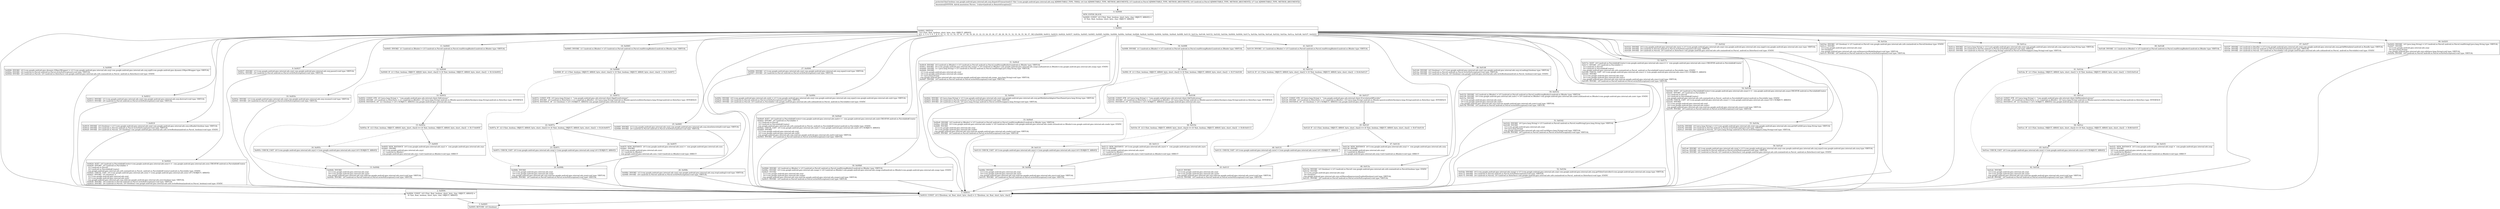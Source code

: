 digraph "CFG forcom.google.android.gms.internal.ads.zzzj.dispatchTransaction(ILandroid\/os\/Parcel;Landroid\/os\/Parcel;I)Z" {
Node_0 [shape=record,label="{0\:\ 0x0000|MTH_ENTER_BLOCK\l|0x0000: CONST  (r0 I:?[int, float, boolean, short, byte, char, OBJECT, ARRAY]) = \l  (0 ?[int, float, boolean, short, byte, char, OBJECT, ARRAY])\l \l}"];
Node_1 [shape=record,label="{1\:\ 0x0001|0x0001: SWITCH  \l  (r4 I:?[int, float, boolean, short, byte, char, OBJECT, ARRAY])\l k:[1, 2, 3, 4, 5, 6, 7, 8, 9, 10, 11, 12, 13, 14, 15, 16, 17, 18, 19, 20, 21, 22, 23, 24, 25, 26, 27, 28, 29, 30, 31, 32, 33, 34, 35, 36, 37, 38] t:[0x0006, 0x0012, 0x0019, 0x0024, 0x0037, 0x003e, 0x0045, 0x0065, 0x0085, 0x008c, 0x0094, 0x009c, 0x00a8, 0x00b8, 0x00c8, 0x0004, 0x0004, 0x00dc, 0x00e8, 0x00f8, 0x0119, 0x013a, 0x0146, 0x0152, 0x0162, 0x016e, 0x0004, 0x0004, 0x017a, 0x018a, 0x019a, 0x01a6, 0x01b2, 0x01be, 0x01ca, 0x01d6, 0x01f7, 0x0203] \l}"];
Node_2 [shape=record,label="{2\:\ 0x0004|0x0004: CONST  (r0 I:?[int, float, boolean, short, byte, char, OBJECT, ARRAY]) = \l  (0 ?[int, float, boolean, short, byte, char, OBJECT, ARRAY])\l \l}"];
Node_3 [shape=record,label="{3\:\ 0x0005|0x0005: RETURN  (r0 I:boolean) \l}"];
Node_4 [shape=record,label="{4\:\ 0x0006|0x0006: INVOKE  (r0 I:com.google.android.gms.dynamic.IObjectWrapper) = (r3 I:com.google.android.gms.internal.ads.zzzj) com.google.android.gms.internal.ads.zzzj.zzpl():com.google.android.gms.dynamic.IObjectWrapper type: VIRTUAL \l0x000a: INVOKE  (r6 I:android.os.Parcel) android.os.Parcel.writeNoException():void type: VIRTUAL \l0x000d: INVOKE  (r6 I:android.os.Parcel), (r0 I:android.os.IInterface) com.google.android.gms.internal.ads.zzfo.zza(android.os.Parcel, android.os.IInterface):void type: STATIC \l}"];
Node_5 [shape=record,label="{5\:\ 0x0010|0x0010: CONST  (r0 I:?[boolean, int, float, short, byte, char]) = (1 ?[boolean, int, float, short, byte, char]) \l}"];
Node_6 [shape=record,label="{6\:\ 0x0012|0x0012: INVOKE  (r3 I:com.google.android.gms.internal.ads.zzzj) com.google.android.gms.internal.ads.zzzj.destroy():void type: VIRTUAL \l0x0015: INVOKE  (r6 I:android.os.Parcel) android.os.Parcel.writeNoException():void type: VIRTUAL \l}"];
Node_7 [shape=record,label="{7\:\ 0x0019|0x0019: INVOKE  (r0 I:boolean) = (r3 I:com.google.android.gms.internal.ads.zzzj) com.google.android.gms.internal.ads.zzzj.isReady():boolean type: VIRTUAL \l0x001d: INVOKE  (r6 I:android.os.Parcel) android.os.Parcel.writeNoException():void type: VIRTUAL \l0x0020: INVOKE  (r6 I:android.os.Parcel), (r0 I:boolean) com.google.android.gms.internal.ads.zzfo.writeBoolean(android.os.Parcel, boolean):void type: STATIC \l}"];
Node_8 [shape=record,label="{8\:\ 0x0024|0x0024: SGET  (r0 I:android.os.Parcelable$Creator\<com.google.android.gms.internal.ads.zzxx\>) =  com.google.android.gms.internal.ads.zzxx.CREATOR android.os.Parcelable$Creator \l0x0026: INVOKE  (r0 I:android.os.Parcelable) = \l  (r5 I:android.os.Parcel)\l  (r0 I:android.os.Parcelable$Creator)\l com.google.android.gms.internal.ads.zzfo.zza(android.os.Parcel, android.os.Parcelable$Creator):android.os.Parcelable type: STATIC \l0x002a: CHECK_CAST  (r0 I:com.google.android.gms.internal.ads.zzxx) = (com.google.android.gms.internal.ads.zzxx) (r0 I:?[OBJECT, ARRAY]) \l0x002c: INVOKE  (r0 I:boolean) = \l  (r3 I:com.google.android.gms.internal.ads.zzzj)\l  (r0 I:com.google.android.gms.internal.ads.zzxx)\l com.google.android.gms.internal.ads.zzzj.zzb(com.google.android.gms.internal.ads.zzxx):boolean type: VIRTUAL \l0x0030: INVOKE  (r6 I:android.os.Parcel) android.os.Parcel.writeNoException():void type: VIRTUAL \l0x0033: INVOKE  (r6 I:android.os.Parcel), (r0 I:boolean) com.google.android.gms.internal.ads.zzfo.writeBoolean(android.os.Parcel, boolean):void type: STATIC \l}"];
Node_9 [shape=record,label="{9\:\ 0x0037|0x0037: INVOKE  (r3 I:com.google.android.gms.internal.ads.zzzj) com.google.android.gms.internal.ads.zzzj.pause():void type: VIRTUAL \l0x003a: INVOKE  (r6 I:android.os.Parcel) android.os.Parcel.writeNoException():void type: VIRTUAL \l}"];
Node_10 [shape=record,label="{10\:\ 0x003e|0x003e: INVOKE  (r3 I:com.google.android.gms.internal.ads.zzzj) com.google.android.gms.internal.ads.zzzj.resume():void type: VIRTUAL \l0x0041: INVOKE  (r6 I:android.os.Parcel) android.os.Parcel.writeNoException():void type: VIRTUAL \l}"];
Node_11 [shape=record,label="{11\:\ 0x0045|0x0045: INVOKE  (r1 I:android.os.IBinder) = (r5 I:android.os.Parcel) android.os.Parcel.readStrongBinder():android.os.IBinder type: VIRTUAL \l}"];
Node_12 [shape=record,label="{12\:\ 0x0049|0x0049: IF  (r1 I:?[int, boolean, OBJECT, ARRAY, byte, short, char]) != (0 ?[int, boolean, OBJECT, ARRAY, byte, short, char])  \-\> B:14:0x0052 \l}"];
Node_13 [shape=record,label="{13\:\ 0x004b|0x004b: INVOKE  \l  (r3 I:com.google.android.gms.internal.ads.zzzj)\l  (r0 I:com.google.android.gms.internal.ads.zzyx)\l com.google.android.gms.internal.ads.zzzj.zzb(com.google.android.gms.internal.ads.zzyx):void type: VIRTUAL \l0x004e: INVOKE  (r6 I:android.os.Parcel) android.os.Parcel.writeNoException():void type: VIRTUAL \l}"];
Node_14 [shape=record,label="{14\:\ 0x0052|0x0052: CONST_STR  (r0 I:java.lang.String) =  \"com.google.android.gms.ads.internal.client.IAdListener\" \l0x0054: INVOKE  (r0 I:android.os.IInterface) = (r1 I:android.os.IBinder), (r0 I:java.lang.String) android.os.IBinder.queryLocalInterface(java.lang.String):android.os.IInterface type: INTERFACE \l0x0058: INSTANCE_OF  (r2 I:boolean) = (r0 I:?[OBJECT, ARRAY]) com.google.android.gms.internal.ads.zzyx \l}"];
Node_15 [shape=record,label="{15\:\ 0x005a|0x005a: IF  (r2 I:?[int, boolean, OBJECT, ARRAY, byte, short, char]) == (0 ?[int, boolean, OBJECT, ARRAY, byte, short, char])  \-\> B:17:0x005f \l}"];
Node_16 [shape=record,label="{16\:\ 0x005c|0x005c: CHECK_CAST  (r0 I:com.google.android.gms.internal.ads.zzyx) = (com.google.android.gms.internal.ads.zzyx) (r0 I:?[OBJECT, ARRAY]) \l}"];
Node_17 [shape=record,label="{17\:\ 0x005f|0x005f: NEW_INSTANCE  (r0 I:com.google.android.gms.internal.ads.zzyz) =  com.google.android.gms.internal.ads.zzyz \l0x0061: INVOKE  \l  (r0 I:com.google.android.gms.internal.ads.zzyz)\l  (r1 I:android.os.IBinder)\l com.google.android.gms.internal.ads.zzyz.\<init\>(android.os.IBinder):void type: DIRECT \l}"];
Node_18 [shape=record,label="{18\:\ 0x0065|0x0065: INVOKE  (r1 I:android.os.IBinder) = (r5 I:android.os.Parcel) android.os.Parcel.readStrongBinder():android.os.IBinder type: VIRTUAL \l}"];
Node_19 [shape=record,label="{19\:\ 0x0069|0x0069: IF  (r1 I:?[int, boolean, OBJECT, ARRAY, byte, short, char]) != (0 ?[int, boolean, OBJECT, ARRAY, byte, short, char])  \-\> B:21:0x0072 \l}"];
Node_20 [shape=record,label="{20\:\ 0x006b|0x006b: INVOKE  \l  (r3 I:com.google.android.gms.internal.ads.zzzj)\l  (r0 I:com.google.android.gms.internal.ads.zzzq)\l com.google.android.gms.internal.ads.zzzj.zza(com.google.android.gms.internal.ads.zzzq):void type: VIRTUAL \l0x006e: INVOKE  (r6 I:android.os.Parcel) android.os.Parcel.writeNoException():void type: VIRTUAL \l}"];
Node_21 [shape=record,label="{21\:\ 0x0072|0x0072: CONST_STR  (r0 I:java.lang.String) =  \"com.google.android.gms.ads.internal.client.IAppEventListener\" \l0x0074: INVOKE  (r0 I:android.os.IInterface) = (r1 I:android.os.IBinder), (r0 I:java.lang.String) android.os.IBinder.queryLocalInterface(java.lang.String):android.os.IInterface type: INTERFACE \l0x0078: INSTANCE_OF  (r2 I:boolean) = (r0 I:?[OBJECT, ARRAY]) com.google.android.gms.internal.ads.zzzq \l}"];
Node_22 [shape=record,label="{22\:\ 0x007a|0x007a: IF  (r2 I:?[int, boolean, OBJECT, ARRAY, byte, short, char]) == (0 ?[int, boolean, OBJECT, ARRAY, byte, short, char])  \-\> B:24:0x007f \l}"];
Node_23 [shape=record,label="{23\:\ 0x007c|0x007c: CHECK_CAST  (r0 I:com.google.android.gms.internal.ads.zzzq) = (com.google.android.gms.internal.ads.zzzq) (r0 I:?[OBJECT, ARRAY]) \l}"];
Node_24 [shape=record,label="{24\:\ 0x007f|0x007f: NEW_INSTANCE  (r0 I:com.google.android.gms.internal.ads.zzzs) =  com.google.android.gms.internal.ads.zzzs \l0x0081: INVOKE  \l  (r0 I:com.google.android.gms.internal.ads.zzzs)\l  (r1 I:android.os.IBinder)\l com.google.android.gms.internal.ads.zzzs.\<init\>(android.os.IBinder):void type: DIRECT \l}"];
Node_25 [shape=record,label="{25\:\ 0x0085|0x0085: INVOKE  (r3 I:com.google.android.gms.internal.ads.zzzj) com.google.android.gms.internal.ads.zzzj.showInterstitial():void type: VIRTUAL \l0x0088: INVOKE  (r6 I:android.os.Parcel) android.os.Parcel.writeNoException():void type: VIRTUAL \l}"];
Node_26 [shape=record,label="{26\:\ 0x008c|0x008c: INVOKE  (r3 I:com.google.android.gms.internal.ads.zzzj) com.google.android.gms.internal.ads.zzzj.stopLoading():void type: VIRTUAL \l0x008f: INVOKE  (r6 I:android.os.Parcel) android.os.Parcel.writeNoException():void type: VIRTUAL \l}"];
Node_27 [shape=record,label="{27\:\ 0x0094|0x0094: INVOKE  (r3 I:com.google.android.gms.internal.ads.zzzj) com.google.android.gms.internal.ads.zzzj.zzpm():void type: VIRTUAL \l0x0097: INVOKE  (r6 I:android.os.Parcel) android.os.Parcel.writeNoException():void type: VIRTUAL \l}"];
Node_28 [shape=record,label="{28\:\ 0x009c|0x009c: INVOKE  (r0 I:com.google.android.gms.internal.ads.zzyb) = (r3 I:com.google.android.gms.internal.ads.zzzj) com.google.android.gms.internal.ads.zzzj.zzpn():com.google.android.gms.internal.ads.zzyb type: VIRTUAL \l0x00a0: INVOKE  (r6 I:android.os.Parcel) android.os.Parcel.writeNoException():void type: VIRTUAL \l0x00a3: INVOKE  (r6 I:android.os.Parcel), (r0 I:android.os.Parcelable) com.google.android.gms.internal.ads.zzfo.zzb(android.os.Parcel, android.os.Parcelable):void type: STATIC \l}"];
Node_29 [shape=record,label="{29\:\ 0x00a8|0x00a8: SGET  (r0 I:android.os.Parcelable$Creator\<com.google.android.gms.internal.ads.zzyb\>) =  com.google.android.gms.internal.ads.zzyb.CREATOR android.os.Parcelable$Creator \l0x00aa: INVOKE  (r0 I:android.os.Parcelable) = \l  (r5 I:android.os.Parcel)\l  (r0 I:android.os.Parcelable$Creator)\l com.google.android.gms.internal.ads.zzfo.zza(android.os.Parcel, android.os.Parcelable$Creator):android.os.Parcelable type: STATIC \l0x00ae: CHECK_CAST  (r0 I:com.google.android.gms.internal.ads.zzyb) = (com.google.android.gms.internal.ads.zzyb) (r0 I:?[OBJECT, ARRAY]) \l0x00b0: INVOKE  \l  (r3 I:com.google.android.gms.internal.ads.zzzj)\l  (r0 I:com.google.android.gms.internal.ads.zzyb)\l com.google.android.gms.internal.ads.zzzj.zza(com.google.android.gms.internal.ads.zzyb):void type: VIRTUAL \l0x00b3: INVOKE  (r6 I:android.os.Parcel) android.os.Parcel.writeNoException():void type: VIRTUAL \l}"];
Node_30 [shape=record,label="{30\:\ 0x00b8|0x00b8: INVOKE  (r0 I:android.os.IBinder) = (r5 I:android.os.Parcel) android.os.Parcel.readStrongBinder():android.os.IBinder type: VIRTUAL \l0x00bc: INVOKE  (r0 I:com.google.android.gms.internal.ads.zzaqo) = (r0 I:android.os.IBinder) com.google.android.gms.internal.ads.zzaqp.zzad(android.os.IBinder):com.google.android.gms.internal.ads.zzaqo type: STATIC \l0x00c0: INVOKE  \l  (r3 I:com.google.android.gms.internal.ads.zzzj)\l  (r0 I:com.google.android.gms.internal.ads.zzaqo)\l com.google.android.gms.internal.ads.zzzj.zza(com.google.android.gms.internal.ads.zzaqo):void type: VIRTUAL \l0x00c3: INVOKE  (r6 I:android.os.Parcel) android.os.Parcel.writeNoException():void type: VIRTUAL \l}"];
Node_31 [shape=record,label="{31\:\ 0x00c8|0x00c8: INVOKE  (r0 I:android.os.IBinder) = (r5 I:android.os.Parcel) android.os.Parcel.readStrongBinder():android.os.IBinder type: VIRTUAL \l0x00cc: INVOKE  (r0 I:com.google.android.gms.internal.ads.zzaqu) = (r0 I:android.os.IBinder) com.google.android.gms.internal.ads.zzaqv.zzaf(android.os.IBinder):com.google.android.gms.internal.ads.zzaqu type: STATIC \l0x00d0: INVOKE  (r1 I:java.lang.String) = (r5 I:android.os.Parcel) android.os.Parcel.readString():java.lang.String type: VIRTUAL \l0x00d4: INVOKE  \l  (r3 I:com.google.android.gms.internal.ads.zzzj)\l  (r0 I:com.google.android.gms.internal.ads.zzaqu)\l  (r1 I:java.lang.String)\l com.google.android.gms.internal.ads.zzzj.zza(com.google.android.gms.internal.ads.zzaqu, java.lang.String):void type: VIRTUAL \l0x00d7: INVOKE  (r6 I:android.os.Parcel) android.os.Parcel.writeNoException():void type: VIRTUAL \l}"];
Node_32 [shape=record,label="{32\:\ 0x00dc|0x00dc: INVOKE  (r0 I:java.lang.String) = (r3 I:com.google.android.gms.internal.ads.zzzj) com.google.android.gms.internal.ads.zzzj.getMediationAdapterClassName():java.lang.String type: VIRTUAL \l0x00e0: INVOKE  (r6 I:android.os.Parcel) android.os.Parcel.writeNoException():void type: VIRTUAL \l0x00e3: INVOKE  (r6 I:android.os.Parcel), (r0 I:java.lang.String) android.os.Parcel.writeString(java.lang.String):void type: VIRTUAL \l}"];
Node_33 [shape=record,label="{33\:\ 0x00e8|0x00e8: INVOKE  (r0 I:android.os.IBinder) = (r5 I:android.os.Parcel) android.os.Parcel.readStrongBinder():android.os.IBinder type: VIRTUAL \l0x00ec: INVOKE  (r0 I:com.google.android.gms.internal.ads.zzadn) = (r0 I:android.os.IBinder) com.google.android.gms.internal.ads.zzado.zzi(android.os.IBinder):com.google.android.gms.internal.ads.zzadn type: STATIC \l0x00f0: INVOKE  \l  (r3 I:com.google.android.gms.internal.ads.zzzj)\l  (r0 I:com.google.android.gms.internal.ads.zzadn)\l com.google.android.gms.internal.ads.zzzj.zza(com.google.android.gms.internal.ads.zzadn):void type: VIRTUAL \l0x00f3: INVOKE  (r6 I:android.os.Parcel) android.os.Parcel.writeNoException():void type: VIRTUAL \l}"];
Node_34 [shape=record,label="{34\:\ 0x00f8|0x00f8: INVOKE  (r1 I:android.os.IBinder) = (r5 I:android.os.Parcel) android.os.Parcel.readStrongBinder():android.os.IBinder type: VIRTUAL \l}"];
Node_35 [shape=record,label="{35\:\ 0x00fc|0x00fc: IF  (r1 I:?[int, boolean, OBJECT, ARRAY, byte, short, char]) != (0 ?[int, boolean, OBJECT, ARRAY, byte, short, char])  \-\> B:37:0x0106 \l}"];
Node_36 [shape=record,label="{36\:\ 0x00fe|0x00fe: INVOKE  \l  (r3 I:com.google.android.gms.internal.ads.zzzj)\l  (r0 I:com.google.android.gms.internal.ads.zzyu)\l com.google.android.gms.internal.ads.zzzj.zza(com.google.android.gms.internal.ads.zzyu):void type: VIRTUAL \l0x0101: INVOKE  (r6 I:android.os.Parcel) android.os.Parcel.writeNoException():void type: VIRTUAL \l}"];
Node_37 [shape=record,label="{37\:\ 0x0106|0x0106: CONST_STR  (r0 I:java.lang.String) =  \"com.google.android.gms.ads.internal.client.IAdClickListener\" \l0x0108: INVOKE  (r0 I:android.os.IInterface) = (r1 I:android.os.IBinder), (r0 I:java.lang.String) android.os.IBinder.queryLocalInterface(java.lang.String):android.os.IInterface type: INTERFACE \l0x010c: INSTANCE_OF  (r2 I:boolean) = (r0 I:?[OBJECT, ARRAY]) com.google.android.gms.internal.ads.zzyu \l}"];
Node_38 [shape=record,label="{38\:\ 0x010e|0x010e: IF  (r2 I:?[int, boolean, OBJECT, ARRAY, byte, short, char]) == (0 ?[int, boolean, OBJECT, ARRAY, byte, short, char])  \-\> B:40:0x0113 \l}"];
Node_39 [shape=record,label="{39\:\ 0x0110|0x0110: CHECK_CAST  (r0 I:com.google.android.gms.internal.ads.zzyu) = (com.google.android.gms.internal.ads.zzyu) (r0 I:?[OBJECT, ARRAY]) \l}"];
Node_40 [shape=record,label="{40\:\ 0x0113|0x0113: NEW_INSTANCE  (r0 I:com.google.android.gms.internal.ads.zzyw) =  com.google.android.gms.internal.ads.zzyw \l0x0115: INVOKE  \l  (r0 I:com.google.android.gms.internal.ads.zzyw)\l  (r1 I:android.os.IBinder)\l com.google.android.gms.internal.ads.zzyw.\<init\>(android.os.IBinder):void type: DIRECT \l}"];
Node_41 [shape=record,label="{41\:\ 0x0119|0x0119: INVOKE  (r1 I:android.os.IBinder) = (r5 I:android.os.Parcel) android.os.Parcel.readStrongBinder():android.os.IBinder type: VIRTUAL \l}"];
Node_42 [shape=record,label="{42\:\ 0x011d|0x011d: IF  (r1 I:?[int, boolean, OBJECT, ARRAY, byte, short, char]) != (0 ?[int, boolean, OBJECT, ARRAY, byte, short, char])  \-\> B:44:0x0127 \l}"];
Node_43 [shape=record,label="{43\:\ 0x011f|0x011f: INVOKE  \l  (r3 I:com.google.android.gms.internal.ads.zzzj)\l  (r0 I:com.google.android.gms.internal.ads.zzzw)\l com.google.android.gms.internal.ads.zzzj.zzb(com.google.android.gms.internal.ads.zzzw):void type: VIRTUAL \l0x0122: INVOKE  (r6 I:android.os.Parcel) android.os.Parcel.writeNoException():void type: VIRTUAL \l}"];
Node_44 [shape=record,label="{44\:\ 0x0127|0x0127: CONST_STR  (r0 I:java.lang.String) =  \"com.google.android.gms.ads.internal.client.ICorrelationIdProvider\" \l0x0129: INVOKE  (r0 I:android.os.IInterface) = (r1 I:android.os.IBinder), (r0 I:java.lang.String) android.os.IBinder.queryLocalInterface(java.lang.String):android.os.IInterface type: INTERFACE \l0x012d: INSTANCE_OF  (r2 I:boolean) = (r0 I:?[OBJECT, ARRAY]) com.google.android.gms.internal.ads.zzzw \l}"];
Node_45 [shape=record,label="{45\:\ 0x012f|0x012f: IF  (r2 I:?[int, boolean, OBJECT, ARRAY, byte, short, char]) == (0 ?[int, boolean, OBJECT, ARRAY, byte, short, char])  \-\> B:47:0x0134 \l}"];
Node_46 [shape=record,label="{46\:\ 0x0131|0x0131: CHECK_CAST  (r0 I:com.google.android.gms.internal.ads.zzzw) = (com.google.android.gms.internal.ads.zzzw) (r0 I:?[OBJECT, ARRAY]) \l}"];
Node_47 [shape=record,label="{47\:\ 0x0134|0x0134: NEW_INSTANCE  (r0 I:com.google.android.gms.internal.ads.zzzy) =  com.google.android.gms.internal.ads.zzzy \l0x0136: INVOKE  \l  (r0 I:com.google.android.gms.internal.ads.zzzy)\l  (r1 I:android.os.IBinder)\l com.google.android.gms.internal.ads.zzzy.\<init\>(android.os.IBinder):void type: DIRECT \l}"];
Node_48 [shape=record,label="{48\:\ 0x013a|0x013a: INVOKE  (r0 I:boolean) = (r5 I:android.os.Parcel) com.google.android.gms.internal.ads.zzfo.zza(android.os.Parcel):boolean type: STATIC \l0x013e: INVOKE  \l  (r3 I:com.google.android.gms.internal.ads.zzzj)\l  (r0 I:boolean)\l com.google.android.gms.internal.ads.zzzj.setManualImpressionsEnabled(boolean):void type: VIRTUAL \l0x0141: INVOKE  (r6 I:android.os.Parcel) android.os.Parcel.writeNoException():void type: VIRTUAL \l}"];
Node_49 [shape=record,label="{49\:\ 0x0146|0x0146: INVOKE  (r0 I:boolean) = (r3 I:com.google.android.gms.internal.ads.zzzj) com.google.android.gms.internal.ads.zzzj.isLoading():boolean type: VIRTUAL \l0x014a: INVOKE  (r6 I:android.os.Parcel) android.os.Parcel.writeNoException():void type: VIRTUAL \l0x014d: INVOKE  (r6 I:android.os.Parcel), (r0 I:boolean) com.google.android.gms.internal.ads.zzfo.writeBoolean(android.os.Parcel, boolean):void type: STATIC \l}"];
Node_50 [shape=record,label="{50\:\ 0x0152|0x0152: INVOKE  (r0 I:android.os.IBinder) = (r5 I:android.os.Parcel) android.os.Parcel.readStrongBinder():android.os.IBinder type: VIRTUAL \l0x0156: INVOKE  (r0 I:com.google.android.gms.internal.ads.zzatc) = (r0 I:android.os.IBinder) com.google.android.gms.internal.ads.zzatd.zzah(android.os.IBinder):com.google.android.gms.internal.ads.zzatc type: STATIC \l0x015a: INVOKE  \l  (r3 I:com.google.android.gms.internal.ads.zzzj)\l  (r0 I:com.google.android.gms.internal.ads.zzatc)\l com.google.android.gms.internal.ads.zzzj.zza(com.google.android.gms.internal.ads.zzatc):void type: VIRTUAL \l0x015d: INVOKE  (r6 I:android.os.Parcel) android.os.Parcel.writeNoException():void type: VIRTUAL \l}"];
Node_51 [shape=record,label="{51\:\ 0x0162|0x0162: INVOKE  (r0 I:java.lang.String) = (r5 I:android.os.Parcel) android.os.Parcel.readString():java.lang.String type: VIRTUAL \l0x0166: INVOKE  \l  (r3 I:com.google.android.gms.internal.ads.zzzj)\l  (r0 I:java.lang.String)\l com.google.android.gms.internal.ads.zzzj.setUserId(java.lang.String):void type: VIRTUAL \l0x0169: INVOKE  (r6 I:android.os.Parcel) android.os.Parcel.writeNoException():void type: VIRTUAL \l}"];
Node_52 [shape=record,label="{52\:\ 0x016e|0x016e: INVOKE  (r0 I:com.google.android.gms.internal.ads.zzaap) = (r3 I:com.google.android.gms.internal.ads.zzzj) com.google.android.gms.internal.ads.zzzj.getVideoController():com.google.android.gms.internal.ads.zzaap type: VIRTUAL \l0x0172: INVOKE  (r6 I:android.os.Parcel) android.os.Parcel.writeNoException():void type: VIRTUAL \l0x0175: INVOKE  (r6 I:android.os.Parcel), (r0 I:android.os.IInterface) com.google.android.gms.internal.ads.zzfo.zza(android.os.Parcel, android.os.IInterface):void type: STATIC \l}"];
Node_53 [shape=record,label="{53\:\ 0x017a|0x017a: SGET  (r0 I:android.os.Parcelable$Creator\<com.google.android.gms.internal.ads.zzacc\>) =  com.google.android.gms.internal.ads.zzacc.CREATOR android.os.Parcelable$Creator \l0x017c: INVOKE  (r0 I:android.os.Parcelable) = \l  (r5 I:android.os.Parcel)\l  (r0 I:android.os.Parcelable$Creator)\l com.google.android.gms.internal.ads.zzfo.zza(android.os.Parcel, android.os.Parcelable$Creator):android.os.Parcelable type: STATIC \l0x0180: CHECK_CAST  (r0 I:com.google.android.gms.internal.ads.zzacc) = (com.google.android.gms.internal.ads.zzacc) (r0 I:?[OBJECT, ARRAY]) \l0x0182: INVOKE  \l  (r3 I:com.google.android.gms.internal.ads.zzzj)\l  (r0 I:com.google.android.gms.internal.ads.zzacc)\l com.google.android.gms.internal.ads.zzzj.zza(com.google.android.gms.internal.ads.zzacc):void type: VIRTUAL \l0x0185: INVOKE  (r6 I:android.os.Parcel) android.os.Parcel.writeNoException():void type: VIRTUAL \l}"];
Node_54 [shape=record,label="{54\:\ 0x018a|0x018a: SGET  (r0 I:android.os.Parcelable$Creator\<com.google.android.gms.internal.ads.zzaav\>) =  com.google.android.gms.internal.ads.zzaav.CREATOR android.os.Parcelable$Creator \l0x018c: INVOKE  (r0 I:android.os.Parcelable) = \l  (r5 I:android.os.Parcel)\l  (r0 I:android.os.Parcelable$Creator)\l com.google.android.gms.internal.ads.zzfo.zza(android.os.Parcel, android.os.Parcelable$Creator):android.os.Parcelable type: STATIC \l0x0190: CHECK_CAST  (r0 I:com.google.android.gms.internal.ads.zzaav) = (com.google.android.gms.internal.ads.zzaav) (r0 I:?[OBJECT, ARRAY]) \l0x0192: INVOKE  \l  (r3 I:com.google.android.gms.internal.ads.zzzj)\l  (r0 I:com.google.android.gms.internal.ads.zzaav)\l com.google.android.gms.internal.ads.zzzj.zza(com.google.android.gms.internal.ads.zzaav):void type: VIRTUAL \l0x0195: INVOKE  (r6 I:android.os.Parcel) android.os.Parcel.writeNoException():void type: VIRTUAL \l}"];
Node_55 [shape=record,label="{55\:\ 0x019a|0x019a: INVOKE  (r0 I:java.lang.String) = (r3 I:com.google.android.gms.internal.ads.zzzj) com.google.android.gms.internal.ads.zzzj.getAdUnitId():java.lang.String type: VIRTUAL \l0x019e: INVOKE  (r6 I:android.os.Parcel) android.os.Parcel.writeNoException():void type: VIRTUAL \l0x01a1: INVOKE  (r6 I:android.os.Parcel), (r0 I:java.lang.String) android.os.Parcel.writeString(java.lang.String):void type: VIRTUAL \l}"];
Node_56 [shape=record,label="{56\:\ 0x01a6|0x01a6: INVOKE  (r0 I:com.google.android.gms.internal.ads.zzzq) = (r3 I:com.google.android.gms.internal.ads.zzzj) com.google.android.gms.internal.ads.zzzj.zzpo():com.google.android.gms.internal.ads.zzzq type: VIRTUAL \l0x01aa: INVOKE  (r6 I:android.os.Parcel) android.os.Parcel.writeNoException():void type: VIRTUAL \l0x01ad: INVOKE  (r6 I:android.os.Parcel), (r0 I:android.os.IInterface) com.google.android.gms.internal.ads.zzfo.zza(android.os.Parcel, android.os.IInterface):void type: STATIC \l}"];
Node_57 [shape=record,label="{57\:\ 0x01b2|0x01b2: INVOKE  (r0 I:com.google.android.gms.internal.ads.zzyx) = (r3 I:com.google.android.gms.internal.ads.zzzj) com.google.android.gms.internal.ads.zzzj.zzpp():com.google.android.gms.internal.ads.zzyx type: VIRTUAL \l0x01b6: INVOKE  (r6 I:android.os.Parcel) android.os.Parcel.writeNoException():void type: VIRTUAL \l0x01b9: INVOKE  (r6 I:android.os.Parcel), (r0 I:android.os.IInterface) com.google.android.gms.internal.ads.zzfo.zza(android.os.Parcel, android.os.IInterface):void type: STATIC \l}"];
Node_58 [shape=record,label="{58\:\ 0x01be|0x01be: INVOKE  (r0 I:boolean) = (r5 I:android.os.Parcel) com.google.android.gms.internal.ads.zzfo.zza(android.os.Parcel):boolean type: STATIC \l0x01c2: INVOKE  \l  (r3 I:com.google.android.gms.internal.ads.zzzj)\l  (r0 I:boolean)\l com.google.android.gms.internal.ads.zzzj.setImmersiveMode(boolean):void type: VIRTUAL \l0x01c5: INVOKE  (r6 I:android.os.Parcel) android.os.Parcel.writeNoException():void type: VIRTUAL \l}"];
Node_59 [shape=record,label="{59\:\ 0x01ca|0x01ca: INVOKE  (r0 I:java.lang.String) = (r3 I:com.google.android.gms.internal.ads.zzzj) com.google.android.gms.internal.ads.zzzj.zzpj():java.lang.String type: VIRTUAL \l0x01ce: INVOKE  (r6 I:android.os.Parcel) android.os.Parcel.writeNoException():void type: VIRTUAL \l0x01d1: INVOKE  (r6 I:android.os.Parcel), (r0 I:java.lang.String) android.os.Parcel.writeString(java.lang.String):void type: VIRTUAL \l}"];
Node_60 [shape=record,label="{60\:\ 0x01d6|0x01d6: INVOKE  (r1 I:android.os.IBinder) = (r5 I:android.os.Parcel) android.os.Parcel.readStrongBinder():android.os.IBinder type: VIRTUAL \l}"];
Node_61 [shape=record,label="{61\:\ 0x01da|0x01da: IF  (r1 I:?[int, boolean, OBJECT, ARRAY, byte, short, char]) != (0 ?[int, boolean, OBJECT, ARRAY, byte, short, char])  \-\> B:63:0x01e4 \l}"];
Node_62 [shape=record,label="{62\:\ 0x01dc|0x01dc: INVOKE  \l  (r3 I:com.google.android.gms.internal.ads.zzzj)\l  (r0 I:com.google.android.gms.internal.ads.zzzn)\l com.google.android.gms.internal.ads.zzzj.zza(com.google.android.gms.internal.ads.zzzn):void type: VIRTUAL \l0x01df: INVOKE  (r6 I:android.os.Parcel) android.os.Parcel.writeNoException():void type: VIRTUAL \l}"];
Node_63 [shape=record,label="{63\:\ 0x01e4|0x01e4: CONST_STR  (r0 I:java.lang.String) =  \"com.google.android.gms.ads.internal.client.IAdMetadataListener\" \l0x01e6: INVOKE  (r0 I:android.os.IInterface) = (r1 I:android.os.IBinder), (r0 I:java.lang.String) android.os.IBinder.queryLocalInterface(java.lang.String):android.os.IInterface type: INTERFACE \l0x01ea: INSTANCE_OF  (r2 I:boolean) = (r0 I:?[OBJECT, ARRAY]) com.google.android.gms.internal.ads.zzzn \l}"];
Node_64 [shape=record,label="{64\:\ 0x01ec|0x01ec: IF  (r2 I:?[int, boolean, OBJECT, ARRAY, byte, short, char]) == (0 ?[int, boolean, OBJECT, ARRAY, byte, short, char])  \-\> B:66:0x01f1 \l}"];
Node_65 [shape=record,label="{65\:\ 0x01ee|0x01ee: CHECK_CAST  (r0 I:com.google.android.gms.internal.ads.zzzn) = (com.google.android.gms.internal.ads.zzzn) (r0 I:?[OBJECT, ARRAY]) \l}"];
Node_66 [shape=record,label="{66\:\ 0x01f1|0x01f1: NEW_INSTANCE  (r0 I:com.google.android.gms.internal.ads.zzzp) =  com.google.android.gms.internal.ads.zzzp \l0x01f3: INVOKE  \l  (r0 I:com.google.android.gms.internal.ads.zzzp)\l  (r1 I:android.os.IBinder)\l com.google.android.gms.internal.ads.zzzp.\<init\>(android.os.IBinder):void type: DIRECT \l}"];
Node_67 [shape=record,label="{67\:\ 0x01f7|0x01f7: INVOKE  (r0 I:android.os.Bundle) = (r3 I:com.google.android.gms.internal.ads.zzzj) com.google.android.gms.internal.ads.zzzj.getAdMetadata():android.os.Bundle type: VIRTUAL \l0x01fb: INVOKE  (r6 I:android.os.Parcel) android.os.Parcel.writeNoException():void type: VIRTUAL \l0x01fe: INVOKE  (r6 I:android.os.Parcel), (r0 I:android.os.Parcelable) com.google.android.gms.internal.ads.zzfo.zzb(android.os.Parcel, android.os.Parcelable):void type: STATIC \l}"];
Node_68 [shape=record,label="{68\:\ 0x0203|0x0203: INVOKE  (r0 I:java.lang.String) = (r5 I:android.os.Parcel) android.os.Parcel.readString():java.lang.String type: VIRTUAL \l0x0207: INVOKE  \l  (r3 I:com.google.android.gms.internal.ads.zzzj)\l  (r0 I:java.lang.String)\l com.google.android.gms.internal.ads.zzzj.zzbt(java.lang.String):void type: VIRTUAL \l0x020a: INVOKE  (r6 I:android.os.Parcel) android.os.Parcel.writeNoException():void type: VIRTUAL \l}"];
MethodNode[shape=record,label="{protected final boolean com.google.android.gms.internal.ads.zzzj.dispatchTransaction((r3 'this' I:com.google.android.gms.internal.ads.zzzj A[IMMUTABLE_TYPE, THIS]), (r4 I:int A[IMMUTABLE_TYPE, METHOD_ARGUMENT]), (r5 I:android.os.Parcel A[IMMUTABLE_TYPE, METHOD_ARGUMENT]), (r6 I:android.os.Parcel A[IMMUTABLE_TYPE, METHOD_ARGUMENT]), (r7 I:int A[IMMUTABLE_TYPE, METHOD_ARGUMENT]))  | Annotation[SYSTEM, dalvik.annotation.Throws, \{value=[android.os.RemoteException]\}]\l}"];
MethodNode -> Node_0;
Node_0 -> Node_1;
Node_1 -> Node_2;
Node_1 -> Node_4;
Node_1 -> Node_6;
Node_1 -> Node_7;
Node_1 -> Node_8;
Node_1 -> Node_9;
Node_1 -> Node_10;
Node_1 -> Node_11;
Node_1 -> Node_18;
Node_1 -> Node_25;
Node_1 -> Node_26;
Node_1 -> Node_27;
Node_1 -> Node_28;
Node_1 -> Node_29;
Node_1 -> Node_30;
Node_1 -> Node_31;
Node_1 -> Node_32;
Node_1 -> Node_33;
Node_1 -> Node_34;
Node_1 -> Node_41;
Node_1 -> Node_48;
Node_1 -> Node_49;
Node_1 -> Node_50;
Node_1 -> Node_51;
Node_1 -> Node_52;
Node_1 -> Node_53;
Node_1 -> Node_54;
Node_1 -> Node_55;
Node_1 -> Node_56;
Node_1 -> Node_57;
Node_1 -> Node_58;
Node_1 -> Node_59;
Node_1 -> Node_60;
Node_1 -> Node_67;
Node_1 -> Node_68;
Node_2 -> Node_3;
Node_4 -> Node_5;
Node_5 -> Node_3;
Node_6 -> Node_5;
Node_7 -> Node_5;
Node_8 -> Node_5;
Node_9 -> Node_5;
Node_10 -> Node_5;
Node_11 -> Node_12;
Node_12 -> Node_13[style=dashed];
Node_12 -> Node_14;
Node_13 -> Node_5;
Node_14 -> Node_15;
Node_15 -> Node_16[style=dashed];
Node_15 -> Node_17;
Node_16 -> Node_13;
Node_17 -> Node_13;
Node_18 -> Node_19;
Node_19 -> Node_20[style=dashed];
Node_19 -> Node_21;
Node_20 -> Node_5;
Node_21 -> Node_22;
Node_22 -> Node_23[style=dashed];
Node_22 -> Node_24;
Node_23 -> Node_20;
Node_24 -> Node_20;
Node_25 -> Node_5;
Node_26 -> Node_5;
Node_27 -> Node_5;
Node_28 -> Node_5;
Node_29 -> Node_5;
Node_30 -> Node_5;
Node_31 -> Node_5;
Node_32 -> Node_5;
Node_33 -> Node_5;
Node_34 -> Node_35;
Node_35 -> Node_36[style=dashed];
Node_35 -> Node_37;
Node_36 -> Node_5;
Node_37 -> Node_38;
Node_38 -> Node_39[style=dashed];
Node_38 -> Node_40;
Node_39 -> Node_36;
Node_40 -> Node_36;
Node_41 -> Node_42;
Node_42 -> Node_43[style=dashed];
Node_42 -> Node_44;
Node_43 -> Node_5;
Node_44 -> Node_45;
Node_45 -> Node_46[style=dashed];
Node_45 -> Node_47;
Node_46 -> Node_43;
Node_47 -> Node_43;
Node_48 -> Node_5;
Node_49 -> Node_5;
Node_50 -> Node_5;
Node_51 -> Node_5;
Node_52 -> Node_5;
Node_53 -> Node_5;
Node_54 -> Node_5;
Node_55 -> Node_5;
Node_56 -> Node_5;
Node_57 -> Node_5;
Node_58 -> Node_5;
Node_59 -> Node_5;
Node_60 -> Node_61;
Node_61 -> Node_62[style=dashed];
Node_61 -> Node_63;
Node_62 -> Node_5;
Node_63 -> Node_64;
Node_64 -> Node_65[style=dashed];
Node_64 -> Node_66;
Node_65 -> Node_62;
Node_66 -> Node_62;
Node_67 -> Node_5;
Node_68 -> Node_5;
}

